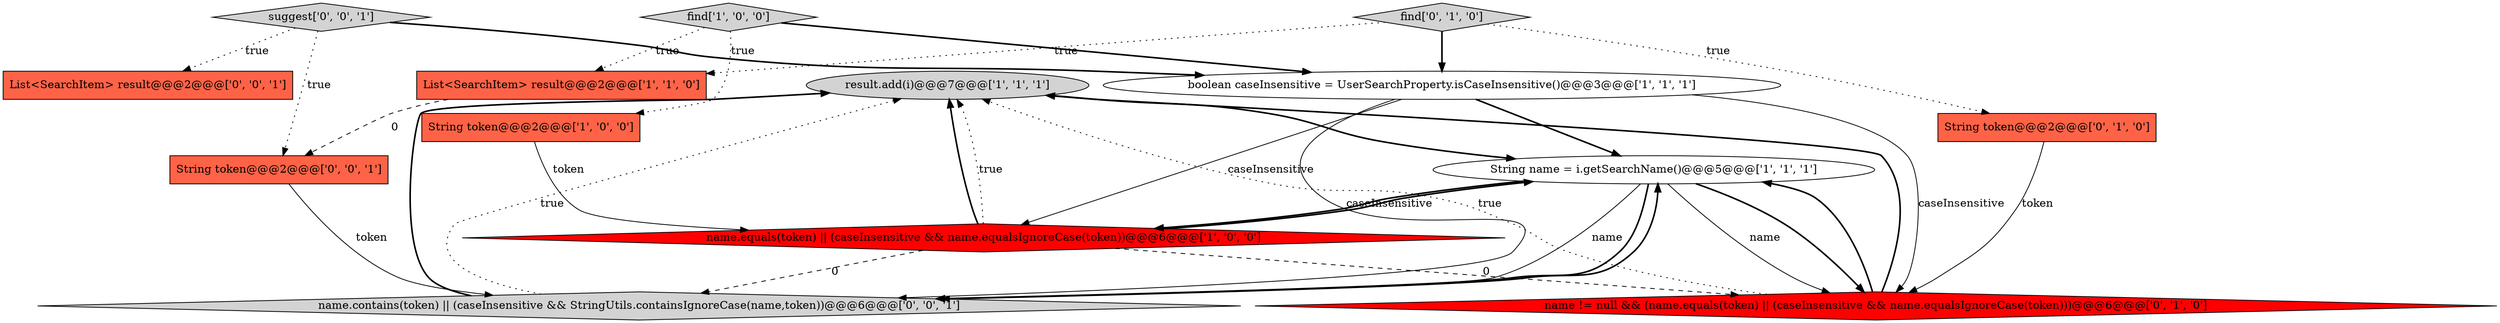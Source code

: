 digraph {
2 [style = filled, label = "result.add(i)@@@7@@@['1', '1', '1']", fillcolor = lightgray, shape = ellipse image = "AAA0AAABBB1BBB"];
11 [style = filled, label = "name.contains(token) || (caseInsensitive && StringUtils.containsIgnoreCase(name,token))@@@6@@@['0', '0', '1']", fillcolor = lightgray, shape = diamond image = "AAA0AAABBB3BBB"];
3 [style = filled, label = "String name = i.getSearchName()@@@5@@@['1', '1', '1']", fillcolor = white, shape = ellipse image = "AAA0AAABBB1BBB"];
0 [style = filled, label = "find['1', '0', '0']", fillcolor = lightgray, shape = diamond image = "AAA0AAABBB1BBB"];
12 [style = filled, label = "List<SearchItem> result@@@2@@@['0', '0', '1']", fillcolor = tomato, shape = box image = "AAA0AAABBB3BBB"];
4 [style = filled, label = "name.equals(token) || (caseInsensitive && name.equalsIgnoreCase(token))@@@6@@@['1', '0', '0']", fillcolor = red, shape = diamond image = "AAA1AAABBB1BBB"];
6 [style = filled, label = "List<SearchItem> result@@@2@@@['1', '1', '0']", fillcolor = tomato, shape = box image = "AAA0AAABBB1BBB"];
5 [style = filled, label = "String token@@@2@@@['1', '0', '0']", fillcolor = tomato, shape = box image = "AAA0AAABBB1BBB"];
7 [style = filled, label = "String token@@@2@@@['0', '1', '0']", fillcolor = tomato, shape = box image = "AAA0AAABBB2BBB"];
8 [style = filled, label = "name != null && (name.equals(token) || (caseInsensitive && name.equalsIgnoreCase(token)))@@@6@@@['0', '1', '0']", fillcolor = red, shape = diamond image = "AAA1AAABBB2BBB"];
10 [style = filled, label = "suggest['0', '0', '1']", fillcolor = lightgray, shape = diamond image = "AAA0AAABBB3BBB"];
9 [style = filled, label = "find['0', '1', '0']", fillcolor = lightgray, shape = diamond image = "AAA0AAABBB2BBB"];
13 [style = filled, label = "String token@@@2@@@['0', '0', '1']", fillcolor = tomato, shape = box image = "AAA0AAABBB3BBB"];
1 [style = filled, label = "boolean caseInsensitive = UserSearchProperty.isCaseInsensitive()@@@3@@@['1', '1', '1']", fillcolor = white, shape = ellipse image = "AAA0AAABBB1BBB"];
3->11 [style = solid, label="name"];
4->3 [style = bold, label=""];
10->12 [style = dotted, label="true"];
5->4 [style = solid, label="token"];
0->5 [style = dotted, label="true"];
8->2 [style = dotted, label="true"];
2->3 [style = bold, label=""];
8->3 [style = bold, label=""];
3->8 [style = solid, label="name"];
1->3 [style = bold, label=""];
3->11 [style = bold, label=""];
1->4 [style = solid, label="caseInsensitive"];
4->2 [style = bold, label=""];
0->6 [style = dotted, label="true"];
9->6 [style = dotted, label="true"];
3->4 [style = bold, label=""];
11->2 [style = bold, label=""];
1->8 [style = solid, label="caseInsensitive"];
7->8 [style = solid, label="token"];
11->2 [style = dotted, label="true"];
6->13 [style = dashed, label="0"];
8->2 [style = bold, label=""];
10->13 [style = dotted, label="true"];
11->3 [style = bold, label=""];
0->1 [style = bold, label=""];
3->8 [style = bold, label=""];
4->8 [style = dashed, label="0"];
4->11 [style = dashed, label="0"];
13->11 [style = solid, label="token"];
9->1 [style = bold, label=""];
9->7 [style = dotted, label="true"];
10->1 [style = bold, label=""];
4->2 [style = dotted, label="true"];
1->11 [style = solid, label="caseInsensitive"];
}
